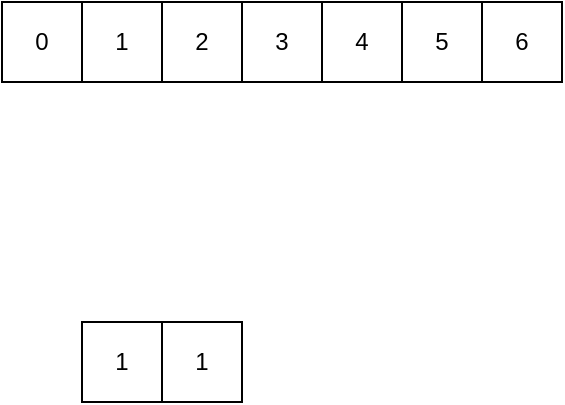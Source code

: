 <mxfile version="14.8.2" type="github">
  <diagram id="P3fmdcQCHubg3AQd1ES1" name="Page-1">
    <mxGraphModel dx="1108" dy="480" grid="1" gridSize="10" guides="1" tooltips="1" connect="1" arrows="1" fold="1" page="1" pageScale="1" pageWidth="4681" pageHeight="3300" math="0" shadow="0">
      <root>
        <mxCell id="0" />
        <mxCell id="1" parent="0" />
        <mxCell id="T7n0-6yJsiRrRjr3KxRL-1" value="1" style="rounded=0;whiteSpace=wrap;html=1;aspect=fixed;" vertex="1" parent="1">
          <mxGeometry x="160" y="80" width="40" height="40" as="geometry" />
        </mxCell>
        <mxCell id="T7n0-6yJsiRrRjr3KxRL-2" value="2" style="rounded=0;whiteSpace=wrap;html=1;aspect=fixed;" vertex="1" parent="1">
          <mxGeometry x="200" y="80" width="40" height="40" as="geometry" />
        </mxCell>
        <mxCell id="T7n0-6yJsiRrRjr3KxRL-3" value="3" style="rounded=0;whiteSpace=wrap;html=1;aspect=fixed;" vertex="1" parent="1">
          <mxGeometry x="240" y="80" width="40" height="40" as="geometry" />
        </mxCell>
        <mxCell id="T7n0-6yJsiRrRjr3KxRL-4" value="4" style="rounded=0;whiteSpace=wrap;html=1;aspect=fixed;" vertex="1" parent="1">
          <mxGeometry x="280" y="80" width="40" height="40" as="geometry" />
        </mxCell>
        <mxCell id="T7n0-6yJsiRrRjr3KxRL-5" value="6" style="rounded=0;whiteSpace=wrap;html=1;aspect=fixed;" vertex="1" parent="1">
          <mxGeometry x="360" y="80" width="40" height="40" as="geometry" />
        </mxCell>
        <mxCell id="T7n0-6yJsiRrRjr3KxRL-6" value="5" style="rounded=0;whiteSpace=wrap;html=1;aspect=fixed;" vertex="1" parent="1">
          <mxGeometry x="320" y="80" width="40" height="40" as="geometry" />
        </mxCell>
        <mxCell id="T7n0-6yJsiRrRjr3KxRL-7" value="1" style="rounded=0;whiteSpace=wrap;html=1;aspect=fixed;" vertex="1" parent="1">
          <mxGeometry x="160" y="240" width="40" height="40" as="geometry" />
        </mxCell>
        <mxCell id="T7n0-6yJsiRrRjr3KxRL-8" value="1" style="rounded=0;whiteSpace=wrap;html=1;aspect=fixed;" vertex="1" parent="1">
          <mxGeometry x="200" y="240" width="40" height="40" as="geometry" />
        </mxCell>
        <mxCell id="T7n0-6yJsiRrRjr3KxRL-9" value="0" style="rounded=0;whiteSpace=wrap;html=1;aspect=fixed;" vertex="1" parent="1">
          <mxGeometry x="120" y="80" width="40" height="40" as="geometry" />
        </mxCell>
      </root>
    </mxGraphModel>
  </diagram>
</mxfile>
